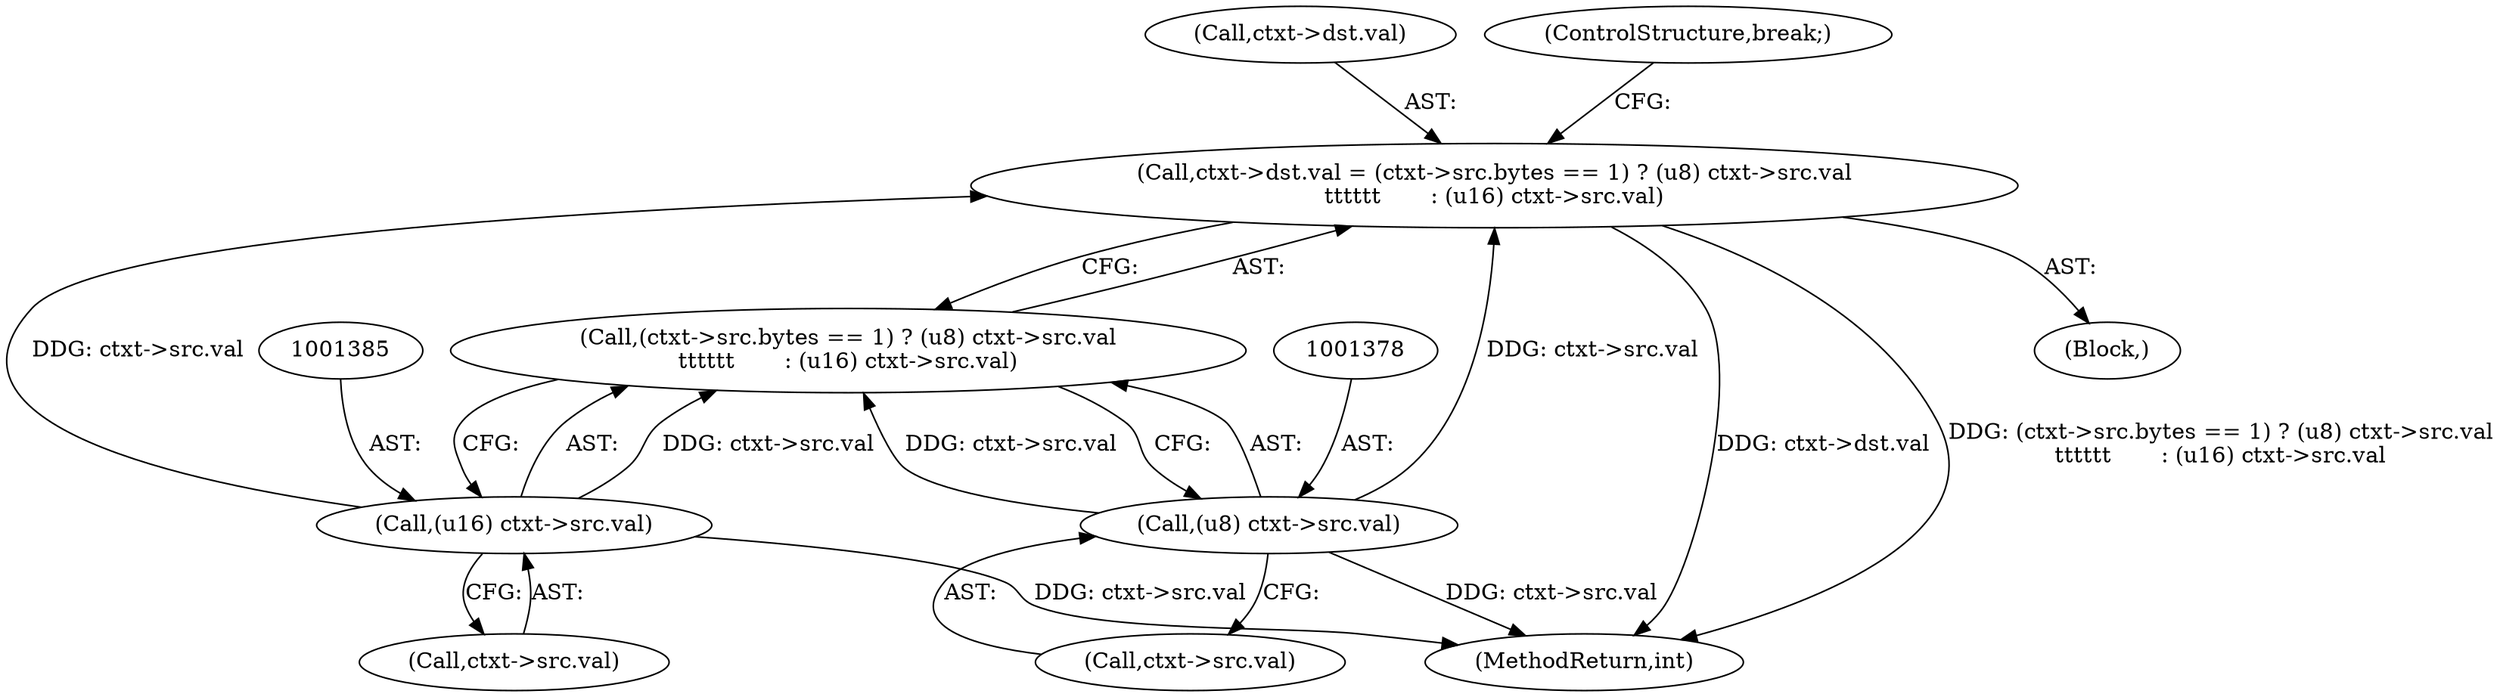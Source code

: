 digraph "0_linux_234f3ce485d54017f15cf5e0699cff4100121601_8@pointer" {
"1001363" [label="(Call,ctxt->dst.val = (ctxt->src.bytes == 1) ? (u8) ctxt->src.val\n\t\t\t\t\t\t       : (u16) ctxt->src.val)"];
"1001377" [label="(Call,(u8) ctxt->src.val)"];
"1001384" [label="(Call,(u16) ctxt->src.val)"];
"1001363" [label="(Call,ctxt->dst.val = (ctxt->src.bytes == 1) ? (u8) ctxt->src.val\n\t\t\t\t\t\t       : (u16) ctxt->src.val)"];
"1001364" [label="(Call,ctxt->dst.val)"];
"1001379" [label="(Call,ctxt->src.val)"];
"1001377" [label="(Call,(u8) ctxt->src.val)"];
"1001391" [label="(ControlStructure,break;)"];
"1001369" [label="(Call,(ctxt->src.bytes == 1) ? (u8) ctxt->src.val\n\t\t\t\t\t\t       : (u16) ctxt->src.val)"];
"1001384" [label="(Call,(u16) ctxt->src.val)"];
"1001240" [label="(Block,)"];
"1001386" [label="(Call,ctxt->src.val)"];
"1001480" [label="(MethodReturn,int)"];
"1001363" -> "1001240"  [label="AST: "];
"1001363" -> "1001369"  [label="CFG: "];
"1001364" -> "1001363"  [label="AST: "];
"1001369" -> "1001363"  [label="AST: "];
"1001391" -> "1001363"  [label="CFG: "];
"1001363" -> "1001480"  [label="DDG: ctxt->dst.val"];
"1001363" -> "1001480"  [label="DDG: (ctxt->src.bytes == 1) ? (u8) ctxt->src.val\n\t\t\t\t\t\t       : (u16) ctxt->src.val"];
"1001377" -> "1001363"  [label="DDG: ctxt->src.val"];
"1001384" -> "1001363"  [label="DDG: ctxt->src.val"];
"1001377" -> "1001369"  [label="AST: "];
"1001377" -> "1001379"  [label="CFG: "];
"1001378" -> "1001377"  [label="AST: "];
"1001379" -> "1001377"  [label="AST: "];
"1001369" -> "1001377"  [label="CFG: "];
"1001377" -> "1001480"  [label="DDG: ctxt->src.val"];
"1001377" -> "1001369"  [label="DDG: ctxt->src.val"];
"1001384" -> "1001369"  [label="AST: "];
"1001384" -> "1001386"  [label="CFG: "];
"1001385" -> "1001384"  [label="AST: "];
"1001386" -> "1001384"  [label="AST: "];
"1001369" -> "1001384"  [label="CFG: "];
"1001384" -> "1001480"  [label="DDG: ctxt->src.val"];
"1001384" -> "1001369"  [label="DDG: ctxt->src.val"];
}
